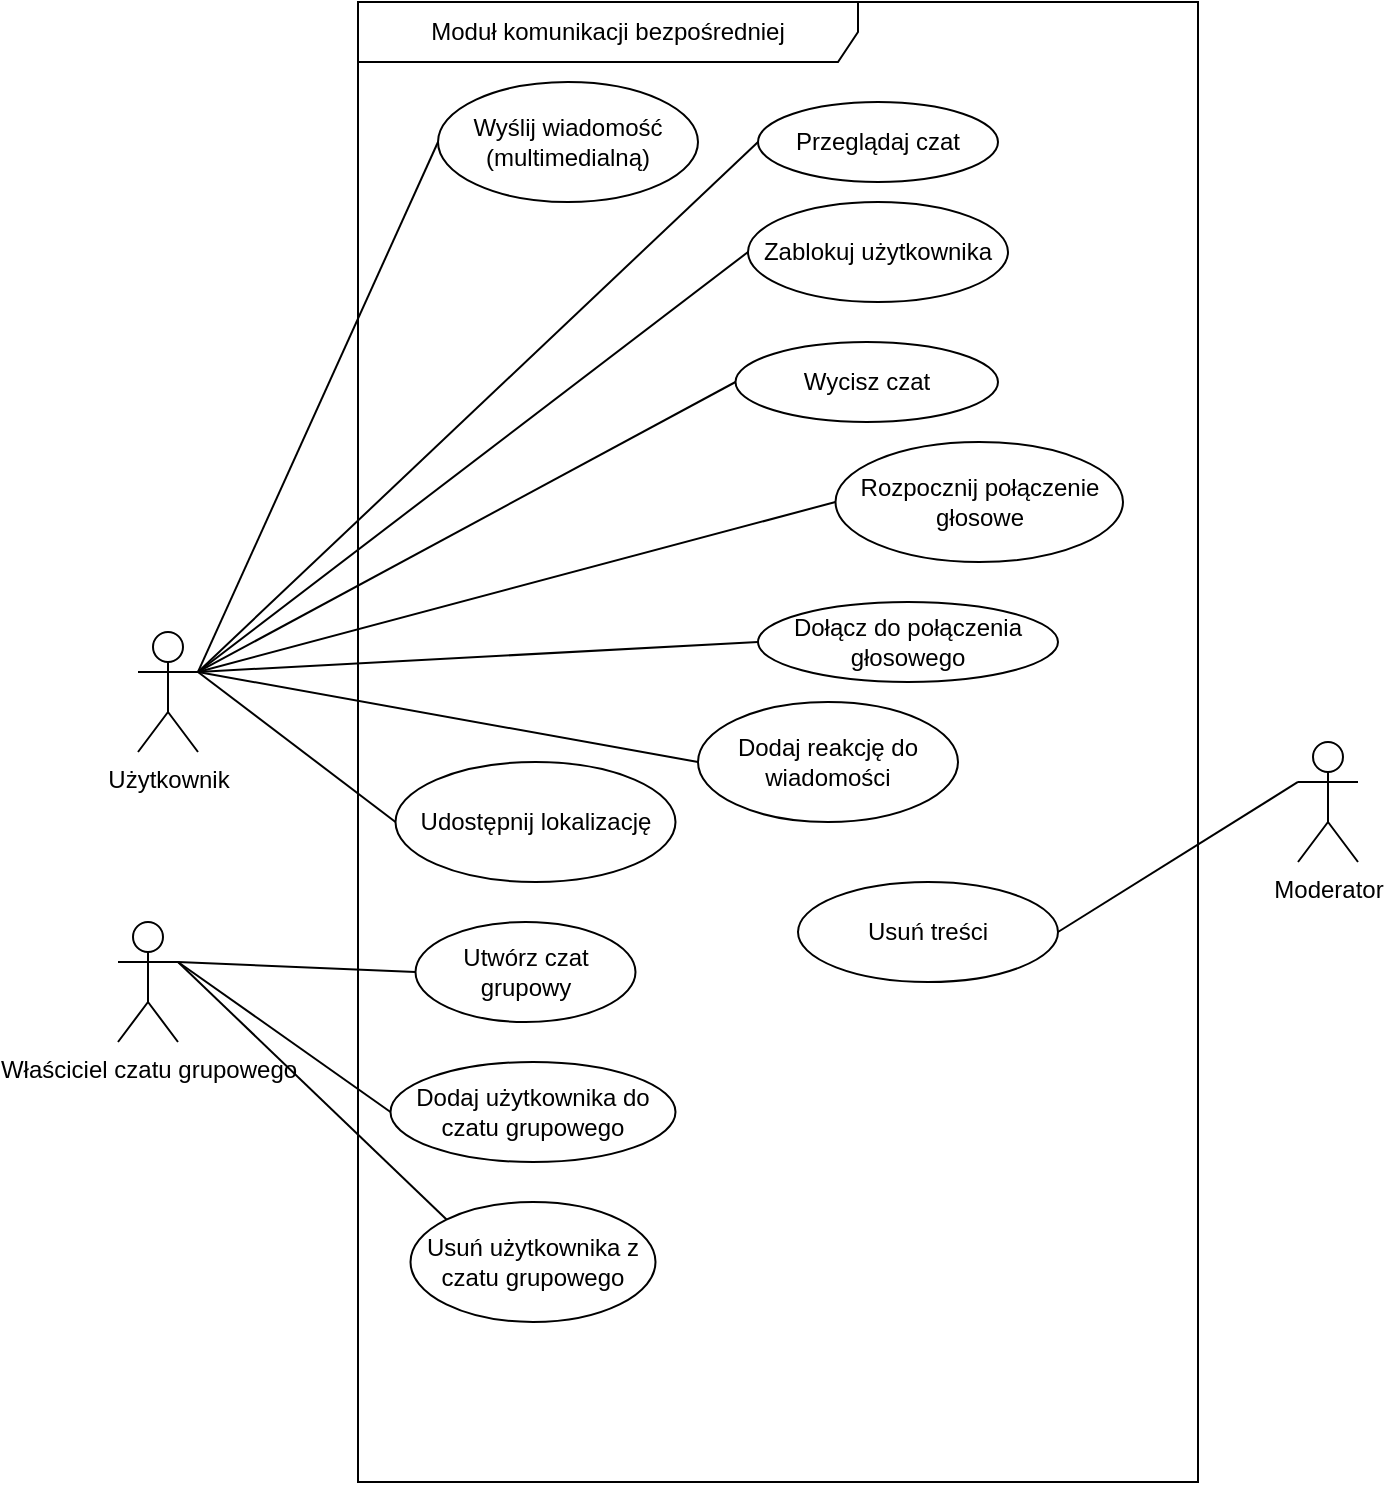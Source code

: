 <mxfile version="26.2.5" pages="4">
  <diagram name="Page-1" id="v_15SCE-572wQa_8veFo">
    <mxGraphModel dx="1058" dy="619" grid="1" gridSize="10" guides="1" tooltips="1" connect="1" arrows="1" fold="1" page="1" pageScale="1" pageWidth="850" pageHeight="1100" math="0" shadow="0">
      <root>
        <mxCell id="0" />
        <mxCell id="1" parent="0" />
        <mxCell id="vSTN6Diw2wIvGlX7Q6Qh-1" value="Moduł komunikacji bezpośredniej" style="shape=umlFrame;whiteSpace=wrap;html=1;pointerEvents=0;width=250;height=30;" parent="1" vertex="1">
          <mxGeometry x="280" y="60" width="420" height="740" as="geometry" />
        </mxCell>
        <mxCell id="26oBZDTvgFsPIgkjkrH8-7" style="rounded=0;orthogonalLoop=1;jettySize=auto;html=1;exitX=1;exitY=0.333;exitDx=0;exitDy=0;exitPerimeter=0;entryX=0;entryY=0.5;entryDx=0;entryDy=0;endArrow=none;startFill=0;" edge="1" parent="1" source="vSTN6Diw2wIvGlX7Q6Qh-2" target="26oBZDTvgFsPIgkjkrH8-1">
          <mxGeometry relative="1" as="geometry" />
        </mxCell>
        <mxCell id="vSTN6Diw2wIvGlX7Q6Qh-2" value="Użytkownik" style="shape=umlActor;verticalLabelPosition=bottom;verticalAlign=top;html=1;" parent="1" vertex="1">
          <mxGeometry x="170" y="375" width="30" height="60" as="geometry" />
        </mxCell>
        <mxCell id="rVkgeNe9eemyirqyG1fS-6" value="Zablokuj użytkownika" style="ellipse;whiteSpace=wrap;html=1;" vertex="1" parent="1">
          <mxGeometry x="475" y="160" width="130" height="50" as="geometry" />
        </mxCell>
        <mxCell id="rVkgeNe9eemyirqyG1fS-7" value="Dodaj użytkownika do czatu grupowego" style="ellipse;whiteSpace=wrap;html=1;" vertex="1" parent="1">
          <mxGeometry x="296.25" y="590" width="142.5" height="50" as="geometry" />
        </mxCell>
        <mxCell id="rVkgeNe9eemyirqyG1fS-8" value="Usuń użytkownika z czatu grupowego" style="ellipse;whiteSpace=wrap;html=1;" vertex="1" parent="1">
          <mxGeometry x="306.25" y="660" width="122.5" height="60" as="geometry" />
        </mxCell>
        <mxCell id="rVkgeNe9eemyirqyG1fS-9" value="Udostępnij lokalizację" style="ellipse;whiteSpace=wrap;html=1;" vertex="1" parent="1">
          <mxGeometry x="298.75" y="440" width="140" height="60" as="geometry" />
        </mxCell>
        <mxCell id="rVkgeNe9eemyirqyG1fS-10" value="Przeglądaj czat" style="ellipse;whiteSpace=wrap;html=1;" vertex="1" parent="1">
          <mxGeometry x="480" y="110" width="120" height="40" as="geometry" />
        </mxCell>
        <mxCell id="26oBZDTvgFsPIgkjkrH8-1" value="Wyślij wiadomość (multimedialną)" style="ellipse;whiteSpace=wrap;html=1;" vertex="1" parent="1">
          <mxGeometry x="320" y="100" width="130" height="60" as="geometry" />
        </mxCell>
        <mxCell id="26oBZDTvgFsPIgkjkrH8-4" value="Utwórz czat grupowy" style="ellipse;whiteSpace=wrap;html=1;" vertex="1" parent="1">
          <mxGeometry x="308.75" y="520" width="110" height="50" as="geometry" />
        </mxCell>
        <mxCell id="26oBZDTvgFsPIgkjkrH8-5" value="Dodaj reakcję do wiadomości" style="ellipse;whiteSpace=wrap;html=1;" vertex="1" parent="1">
          <mxGeometry x="450" y="410" width="130" height="60" as="geometry" />
        </mxCell>
        <mxCell id="26oBZDTvgFsPIgkjkrH8-6" value="Rozpocznij połączenie głosowe" style="ellipse;whiteSpace=wrap;html=1;" vertex="1" parent="1">
          <mxGeometry x="518.75" y="280" width="143.75" height="60" as="geometry" />
        </mxCell>
        <mxCell id="26oBZDTvgFsPIgkjkrH8-8" style="rounded=0;orthogonalLoop=1;jettySize=auto;html=1;entryX=0;entryY=0.5;entryDx=0;entryDy=0;endArrow=none;startFill=0;exitX=1;exitY=0.333;exitDx=0;exitDy=0;exitPerimeter=0;" edge="1" parent="1" source="vSTN6Diw2wIvGlX7Q6Qh-2" target="rVkgeNe9eemyirqyG1fS-10">
          <mxGeometry relative="1" as="geometry">
            <mxPoint x="130" y="350" as="sourcePoint" />
            <mxPoint x="330" y="140" as="targetPoint" />
          </mxGeometry>
        </mxCell>
        <mxCell id="26oBZDTvgFsPIgkjkrH8-11" style="rounded=0;orthogonalLoop=1;jettySize=auto;html=1;entryX=0;entryY=0.5;entryDx=0;entryDy=0;endArrow=none;startFill=0;exitX=1;exitY=0.333;exitDx=0;exitDy=0;exitPerimeter=0;" edge="1" parent="1" source="IcMbdLZvYoic3JaOnlQl-4" target="26oBZDTvgFsPIgkjkrH8-4">
          <mxGeometry relative="1" as="geometry">
            <mxPoint x="130" y="350" as="sourcePoint" />
            <mxPoint x="360" y="170" as="targetPoint" />
          </mxGeometry>
        </mxCell>
        <mxCell id="26oBZDTvgFsPIgkjkrH8-12" style="rounded=0;orthogonalLoop=1;jettySize=auto;html=1;entryX=0;entryY=0.5;entryDx=0;entryDy=0;endArrow=none;startFill=0;exitX=1;exitY=0.333;exitDx=0;exitDy=0;exitPerimeter=0;" edge="1" parent="1" source="vSTN6Diw2wIvGlX7Q6Qh-2" target="26oBZDTvgFsPIgkjkrH8-5">
          <mxGeometry relative="1" as="geometry">
            <mxPoint x="130" y="350" as="sourcePoint" />
            <mxPoint x="370" y="180" as="targetPoint" />
          </mxGeometry>
        </mxCell>
        <mxCell id="26oBZDTvgFsPIgkjkrH8-13" style="rounded=0;orthogonalLoop=1;jettySize=auto;html=1;entryX=0;entryY=0.5;entryDx=0;entryDy=0;endArrow=none;startFill=0;exitX=1;exitY=0.333;exitDx=0;exitDy=0;exitPerimeter=0;" edge="1" parent="1" source="vSTN6Diw2wIvGlX7Q6Qh-2" target="26oBZDTvgFsPIgkjkrH8-6">
          <mxGeometry relative="1" as="geometry">
            <mxPoint x="100" y="350" as="sourcePoint" />
            <mxPoint x="380" y="190" as="targetPoint" />
          </mxGeometry>
        </mxCell>
        <mxCell id="26oBZDTvgFsPIgkjkrH8-14" style="rounded=0;orthogonalLoop=1;jettySize=auto;html=1;entryX=0;entryY=0.5;entryDx=0;entryDy=0;endArrow=none;startFill=0;exitX=1;exitY=0.333;exitDx=0;exitDy=0;exitPerimeter=0;" edge="1" parent="1" source="vSTN6Diw2wIvGlX7Q6Qh-2" target="rVkgeNe9eemyirqyG1fS-6">
          <mxGeometry relative="1" as="geometry">
            <mxPoint x="100" y="350" as="sourcePoint" />
            <mxPoint x="390" y="200" as="targetPoint" />
          </mxGeometry>
        </mxCell>
        <mxCell id="26oBZDTvgFsPIgkjkrH8-15" style="rounded=0;orthogonalLoop=1;jettySize=auto;html=1;entryX=0;entryY=0;entryDx=0;entryDy=0;endArrow=none;startFill=0;exitX=1;exitY=0.333;exitDx=0;exitDy=0;exitPerimeter=0;" edge="1" parent="1" source="IcMbdLZvYoic3JaOnlQl-4" target="rVkgeNe9eemyirqyG1fS-8">
          <mxGeometry relative="1" as="geometry">
            <mxPoint x="130" y="350" as="sourcePoint" />
            <mxPoint x="400" y="210" as="targetPoint" />
          </mxGeometry>
        </mxCell>
        <mxCell id="26oBZDTvgFsPIgkjkrH8-16" style="rounded=0;orthogonalLoop=1;jettySize=auto;html=1;exitX=1;exitY=0.333;exitDx=0;exitDy=0;exitPerimeter=0;entryX=0;entryY=0.5;entryDx=0;entryDy=0;endArrow=none;startFill=0;" edge="1" parent="1" source="vSTN6Diw2wIvGlX7Q6Qh-2" target="rVkgeNe9eemyirqyG1fS-9">
          <mxGeometry relative="1" as="geometry">
            <mxPoint x="220" y="440" as="sourcePoint" />
            <mxPoint x="410" y="220" as="targetPoint" />
          </mxGeometry>
        </mxCell>
        <mxCell id="26oBZDTvgFsPIgkjkrH8-17" style="rounded=0;orthogonalLoop=1;jettySize=auto;html=1;entryX=0;entryY=0.5;entryDx=0;entryDy=0;endArrow=none;startFill=0;exitX=1;exitY=0.333;exitDx=0;exitDy=0;exitPerimeter=0;" edge="1" parent="1" source="IcMbdLZvYoic3JaOnlQl-4" target="rVkgeNe9eemyirqyG1fS-7">
          <mxGeometry relative="1" as="geometry">
            <mxPoint x="130" y="350" as="sourcePoint" />
            <mxPoint x="420" y="230" as="targetPoint" />
          </mxGeometry>
        </mxCell>
        <mxCell id="IcMbdLZvYoic3JaOnlQl-1" value="Wycisz czat" style="ellipse;whiteSpace=wrap;html=1;" vertex="1" parent="1">
          <mxGeometry x="468.75" y="230" width="131.25" height="40" as="geometry" />
        </mxCell>
        <mxCell id="IcMbdLZvYoic3JaOnlQl-2" value="Dołącz do połączenia głosowego" style="ellipse;whiteSpace=wrap;html=1;" vertex="1" parent="1">
          <mxGeometry x="480" y="360" width="150" height="40" as="geometry" />
        </mxCell>
        <mxCell id="IcMbdLZvYoic3JaOnlQl-3" style="rounded=0;orthogonalLoop=1;jettySize=auto;html=1;exitX=0;exitY=0.5;exitDx=0;exitDy=0;entryX=1;entryY=0.333;entryDx=0;entryDy=0;endArrow=none;startFill=0;entryPerimeter=0;" edge="1" parent="1" source="IcMbdLZvYoic3JaOnlQl-2" target="vSTN6Diw2wIvGlX7Q6Qh-2">
          <mxGeometry relative="1" as="geometry">
            <mxPoint x="210" y="405" as="sourcePoint" />
            <mxPoint x="330" y="140" as="targetPoint" />
          </mxGeometry>
        </mxCell>
        <mxCell id="IcMbdLZvYoic3JaOnlQl-4" value="Właściciel czatu grupowego" style="shape=umlActor;verticalLabelPosition=bottom;verticalAlign=top;html=1;" vertex="1" parent="1">
          <mxGeometry x="160" y="520" width="30" height="60" as="geometry" />
        </mxCell>
        <mxCell id="IcMbdLZvYoic3JaOnlQl-7" style="rounded=0;orthogonalLoop=1;jettySize=auto;html=1;entryX=0;entryY=0.5;entryDx=0;entryDy=0;endArrow=none;startFill=0;exitX=1;exitY=0.333;exitDx=0;exitDy=0;exitPerimeter=0;" edge="1" parent="1" source="vSTN6Diw2wIvGlX7Q6Qh-2" target="IcMbdLZvYoic3JaOnlQl-1">
          <mxGeometry relative="1" as="geometry">
            <mxPoint x="210" y="405" as="sourcePoint" />
            <mxPoint x="485" y="195" as="targetPoint" />
          </mxGeometry>
        </mxCell>
        <mxCell id="IcMbdLZvYoic3JaOnlQl-8" value="Moderator" style="shape=umlActor;verticalLabelPosition=bottom;verticalAlign=top;html=1;" vertex="1" parent="1">
          <mxGeometry x="750" y="430" width="30" height="60" as="geometry" />
        </mxCell>
        <mxCell id="IcMbdLZvYoic3JaOnlQl-9" value="Usuń treści" style="ellipse;whiteSpace=wrap;html=1;" vertex="1" parent="1">
          <mxGeometry x="500" y="500" width="130" height="50" as="geometry" />
        </mxCell>
        <mxCell id="IcMbdLZvYoic3JaOnlQl-10" style="rounded=0;orthogonalLoop=1;jettySize=auto;html=1;entryX=0;entryY=0.333;entryDx=0;entryDy=0;endArrow=none;startFill=0;exitX=1;exitY=0.5;exitDx=0;exitDy=0;entryPerimeter=0;" edge="1" parent="1" source="IcMbdLZvYoic3JaOnlQl-9" target="IcMbdLZvYoic3JaOnlQl-8">
          <mxGeometry relative="1" as="geometry">
            <mxPoint x="540" y="630" as="sourcePoint" />
            <mxPoint x="790" y="675" as="targetPoint" />
          </mxGeometry>
        </mxCell>
      </root>
    </mxGraphModel>
  </diagram>
  <diagram id="fFqvYXPcRhw6CR4nWzZR" name="Strona-2">
    <mxGraphModel dx="1428" dy="835" grid="1" gridSize="10" guides="1" tooltips="1" connect="1" arrows="1" fold="1" page="1" pageScale="1" pageWidth="827" pageHeight="1169" math="0" shadow="0">
      <root>
        <mxCell id="0" />
        <mxCell id="1" parent="0" />
        <mxCell id="-1WmBcpgsWetizu-c4b6-1" value="Zarządzanie użytkownikami" style="shape=umlFrame;whiteSpace=wrap;html=1;pointerEvents=0;width=320;height=30;" parent="1" vertex="1">
          <mxGeometry x="210" y="60" width="410" height="550" as="geometry" />
        </mxCell>
        <mxCell id="-1WmBcpgsWetizu-c4b6-43" style="edgeStyle=orthogonalEdgeStyle;rounded=0;orthogonalLoop=1;jettySize=auto;html=1;exitX=0.5;exitY=0.5;exitDx=0;exitDy=0;exitPerimeter=0;entryX=1;entryY=0.5;entryDx=0;entryDy=0;" parent="1" source="-1WmBcpgsWetizu-c4b6-2" target="-1WmBcpgsWetizu-c4b6-24" edge="1">
          <mxGeometry relative="1" as="geometry" />
        </mxCell>
        <mxCell id="-1WmBcpgsWetizu-c4b6-44" style="edgeStyle=orthogonalEdgeStyle;rounded=0;orthogonalLoop=1;jettySize=auto;html=1;exitX=0.5;exitY=0.5;exitDx=0;exitDy=0;exitPerimeter=0;entryX=1;entryY=0.5;entryDx=0;entryDy=0;" parent="1" source="-1WmBcpgsWetizu-c4b6-2" target="-1WmBcpgsWetizu-c4b6-11" edge="1">
          <mxGeometry relative="1" as="geometry" />
        </mxCell>
        <mxCell id="-1WmBcpgsWetizu-c4b6-2" value="&lt;div&gt;Instytucja publiczna&lt;/div&gt;&lt;div&gt;&lt;br&gt;&lt;/div&gt;" style="shape=umlActor;html=1;verticalLabelPosition=bottom;verticalAlign=top;align=center;" parent="1" vertex="1">
          <mxGeometry x="640" y="250" width="70" height="120" as="geometry" />
        </mxCell>
        <mxCell id="-1WmBcpgsWetizu-c4b6-3" value="Rejestracja nowego użytkownika" style="ellipse;whiteSpace=wrap;html=1;" parent="1" vertex="1">
          <mxGeometry x="230" y="100" width="150" height="40" as="geometry" />
        </mxCell>
        <mxCell id="-1WmBcpgsWetizu-c4b6-10" value="Logowanie użytkownika" style="ellipse;whiteSpace=wrap;html=1;" parent="1" vertex="1">
          <mxGeometry x="230" y="150" width="150" height="40" as="geometry" />
        </mxCell>
        <mxCell id="-1WmBcpgsWetizu-c4b6-11" value="Manualna weryfikacja konta" style="ellipse;whiteSpace=wrap;html=1;" parent="1" vertex="1">
          <mxGeometry x="430" y="250" width="150" height="40" as="geometry" />
        </mxCell>
        <mxCell id="-1WmBcpgsWetizu-c4b6-33" style="edgeStyle=orthogonalEdgeStyle;rounded=0;orthogonalLoop=1;jettySize=auto;html=1;exitX=0.5;exitY=0.5;exitDx=0;exitDy=0;exitPerimeter=0;" parent="1" source="-1WmBcpgsWetizu-c4b6-14" target="-1WmBcpgsWetizu-c4b6-16" edge="1">
          <mxGeometry relative="1" as="geometry" />
        </mxCell>
        <mxCell id="-1WmBcpgsWetizu-c4b6-34" style="edgeStyle=orthogonalEdgeStyle;rounded=0;orthogonalLoop=1;jettySize=auto;html=1;exitX=0.5;exitY=0.5;exitDx=0;exitDy=0;exitPerimeter=0;entryX=0;entryY=0.5;entryDx=0;entryDy=0;" parent="1" source="-1WmBcpgsWetizu-c4b6-14" target="-1WmBcpgsWetizu-c4b6-19" edge="1">
          <mxGeometry relative="1" as="geometry" />
        </mxCell>
        <mxCell id="-1WmBcpgsWetizu-c4b6-35" style="edgeStyle=orthogonalEdgeStyle;rounded=0;orthogonalLoop=1;jettySize=auto;html=1;exitX=0.5;exitY=0.5;exitDx=0;exitDy=0;exitPerimeter=0;entryX=0;entryY=0.5;entryDx=0;entryDy=0;" parent="1" source="-1WmBcpgsWetizu-c4b6-14" target="-1WmBcpgsWetizu-c4b6-20" edge="1">
          <mxGeometry relative="1" as="geometry" />
        </mxCell>
        <mxCell id="-1WmBcpgsWetizu-c4b6-36" style="edgeStyle=orthogonalEdgeStyle;rounded=0;orthogonalLoop=1;jettySize=auto;html=1;exitX=0.5;exitY=0.5;exitDx=0;exitDy=0;exitPerimeter=0;entryX=0;entryY=0.5;entryDx=0;entryDy=0;" parent="1" source="-1WmBcpgsWetizu-c4b6-14" target="-1WmBcpgsWetizu-c4b6-21" edge="1">
          <mxGeometry relative="1" as="geometry" />
        </mxCell>
        <mxCell id="-1WmBcpgsWetizu-c4b6-37" style="edgeStyle=orthogonalEdgeStyle;rounded=0;orthogonalLoop=1;jettySize=auto;html=1;exitX=0.5;exitY=0.5;exitDx=0;exitDy=0;exitPerimeter=0;entryX=0;entryY=0.5;entryDx=0;entryDy=0;" parent="1" source="-1WmBcpgsWetizu-c4b6-14" target="-1WmBcpgsWetizu-c4b6-22" edge="1">
          <mxGeometry relative="1" as="geometry" />
        </mxCell>
        <mxCell id="-1WmBcpgsWetizu-c4b6-38" style="edgeStyle=orthogonalEdgeStyle;rounded=0;orthogonalLoop=1;jettySize=auto;html=1;exitX=0.5;exitY=0.5;exitDx=0;exitDy=0;exitPerimeter=0;entryX=0;entryY=0.5;entryDx=0;entryDy=0;" parent="1" source="-1WmBcpgsWetizu-c4b6-14" target="-1WmBcpgsWetizu-c4b6-23" edge="1">
          <mxGeometry relative="1" as="geometry" />
        </mxCell>
        <mxCell id="-1WmBcpgsWetizu-c4b6-39" style="edgeStyle=orthogonalEdgeStyle;rounded=0;orthogonalLoop=1;jettySize=auto;html=1;exitX=0.5;exitY=0.5;exitDx=0;exitDy=0;exitPerimeter=0;" parent="1" source="-1WmBcpgsWetizu-c4b6-14" target="-1WmBcpgsWetizu-c4b6-18" edge="1">
          <mxGeometry relative="1" as="geometry" />
        </mxCell>
        <mxCell id="-1WmBcpgsWetizu-c4b6-40" style="edgeStyle=orthogonalEdgeStyle;rounded=0;orthogonalLoop=1;jettySize=auto;html=1;exitX=0.5;exitY=0.5;exitDx=0;exitDy=0;exitPerimeter=0;" parent="1" source="-1WmBcpgsWetizu-c4b6-14" target="-1WmBcpgsWetizu-c4b6-15" edge="1">
          <mxGeometry relative="1" as="geometry" />
        </mxCell>
        <mxCell id="-1WmBcpgsWetizu-c4b6-41" style="edgeStyle=orthogonalEdgeStyle;rounded=0;orthogonalLoop=1;jettySize=auto;html=1;exitX=0.5;exitY=0.5;exitDx=0;exitDy=0;exitPerimeter=0;entryX=0;entryY=0.5;entryDx=0;entryDy=0;" parent="1" source="-1WmBcpgsWetizu-c4b6-14" target="-1WmBcpgsWetizu-c4b6-10" edge="1">
          <mxGeometry relative="1" as="geometry" />
        </mxCell>
        <mxCell id="-1WmBcpgsWetizu-c4b6-42" style="edgeStyle=orthogonalEdgeStyle;rounded=0;orthogonalLoop=1;jettySize=auto;html=1;exitX=0.5;exitY=0.5;exitDx=0;exitDy=0;exitPerimeter=0;entryX=0;entryY=0.5;entryDx=0;entryDy=0;" parent="1" source="-1WmBcpgsWetizu-c4b6-14" target="-1WmBcpgsWetizu-c4b6-3" edge="1">
          <mxGeometry relative="1" as="geometry" />
        </mxCell>
        <mxCell id="-1WmBcpgsWetizu-c4b6-14" value="&lt;div&gt;Klient&lt;/div&gt;&lt;div&gt;&lt;br&gt;&lt;/div&gt;" style="shape=umlActor;html=1;verticalLabelPosition=bottom;verticalAlign=top;align=center;" parent="1" vertex="1">
          <mxGeometry x="120" y="240" width="70" height="120" as="geometry" />
        </mxCell>
        <mxCell id="-1WmBcpgsWetizu-c4b6-15" value="Edycja profilu" style="ellipse;whiteSpace=wrap;html=1;" parent="1" vertex="1">
          <mxGeometry x="230" y="200" width="150" height="40" as="geometry" />
        </mxCell>
        <mxCell id="-1WmBcpgsWetizu-c4b6-16" value="Resetowanie hasła" style="ellipse;whiteSpace=wrap;html=1;" parent="1" vertex="1">
          <mxGeometry x="230" y="300" width="150" height="40" as="geometry" />
        </mxCell>
        <mxCell id="-1WmBcpgsWetizu-c4b6-18" value="Zmiana hasła" style="ellipse;whiteSpace=wrap;html=1;" parent="1" vertex="1">
          <mxGeometry x="230" y="250" width="150" height="40" as="geometry" />
        </mxCell>
        <mxCell id="-1WmBcpgsWetizu-c4b6-19" value="Zarządzanie zaproszeniami" style="ellipse;whiteSpace=wrap;html=1;" parent="1" vertex="1">
          <mxGeometry x="230" y="350" width="150" height="40" as="geometry" />
        </mxCell>
        <mxCell id="-1WmBcpgsWetizu-c4b6-20" value="Zmiana ustawień prywatności" style="ellipse;whiteSpace=wrap;html=1;" parent="1" vertex="1">
          <mxGeometry x="230" y="400" width="150" height="40" as="geometry" />
        </mxCell>
        <mxCell id="-1WmBcpgsWetizu-c4b6-21" value="Przeglądanie historii logowania" style="ellipse;whiteSpace=wrap;html=1;" parent="1" vertex="1">
          <mxGeometry x="230" y="450" width="150" height="40" as="geometry" />
        </mxCell>
        <mxCell id="-1WmBcpgsWetizu-c4b6-22" value="Wylogowywanie z konta" style="ellipse;whiteSpace=wrap;html=1;" parent="1" vertex="1">
          <mxGeometry x="230" y="500" width="150" height="40" as="geometry" />
        </mxCell>
        <mxCell id="-1WmBcpgsWetizu-c4b6-23" value="Usuniecie konta" style="ellipse;whiteSpace=wrap;html=1;" parent="1" vertex="1">
          <mxGeometry x="230" y="550" width="150" height="40" as="geometry" />
        </mxCell>
        <mxCell id="-1WmBcpgsWetizu-c4b6-24" value="Rejestracja instytucji w systemie" style="ellipse;whiteSpace=wrap;html=1;" parent="1" vertex="1">
          <mxGeometry x="430" y="350" width="150" height="40" as="geometry" />
        </mxCell>
      </root>
    </mxGraphModel>
  </diagram>
  <diagram id="IFX__pMQv4V3y87GyHg5" name="Przypadki użycia grupy posty">
    <mxGraphModel grid="1" page="1" gridSize="10" guides="1" tooltips="1" connect="1" arrows="1" fold="1" pageScale="1" pageWidth="827" pageHeight="1169" math="0" shadow="0">
      <root>
        <mxCell id="0" />
        <mxCell id="1" parent="0" />
        <mxCell id="ee4mcXSeKS4e7yXFHOqT-1" value="" style="rounded=0;whiteSpace=wrap;html=1;" parent="1" vertex="1">
          <mxGeometry x="130" y="10" width="550" height="620" as="geometry" />
        </mxCell>
        <mxCell id="ee4mcXSeKS4e7yXFHOqT-3" value="Użytkownik" style="shape=umlActor;verticalLabelPosition=bottom;verticalAlign=top;html=1;outlineConnect=0;" parent="1" vertex="1">
          <mxGeometry x="740" y="160" width="30" height="60" as="geometry" />
        </mxCell>
        <mxCell id="ee4mcXSeKS4e7yXFHOqT-4" value="Stwórz grupę" style="ellipse;whiteSpace=wrap;html=1;" parent="1" vertex="1">
          <mxGeometry x="190" y="20" width="140" height="70" as="geometry" />
        </mxCell>
        <mxCell id="ee4mcXSeKS4e7yXFHOqT-5" value="Edytuj grupę" style="ellipse;whiteSpace=wrap;html=1;" parent="1" vertex="1">
          <mxGeometry x="210" y="100" width="140" height="70" as="geometry" />
        </mxCell>
        <mxCell id="ee4mcXSeKS4e7yXFHOqT-6" value="usuń grupę" style="ellipse;whiteSpace=wrap;html=1;" parent="1" vertex="1">
          <mxGeometry x="170" y="190" width="140" height="70" as="geometry" />
        </mxCell>
        <mxCell id="ee4mcXSeKS4e7yXFHOqT-7" value="Dodaj post" style="ellipse;whiteSpace=wrap;html=1;" parent="1" vertex="1">
          <mxGeometry x="480" y="30" width="140" height="70" as="geometry" />
        </mxCell>
        <mxCell id="ee4mcXSeKS4e7yXFHOqT-9" value="edytuj post" style="ellipse;whiteSpace=wrap;html=1;" parent="1" vertex="1">
          <mxGeometry x="480" y="120" width="140" height="70" as="geometry" />
        </mxCell>
        <mxCell id="ee4mcXSeKS4e7yXFHOqT-10" value="usuń post" style="ellipse;whiteSpace=wrap;html=1;" parent="1" vertex="1">
          <mxGeometry x="490" y="210" width="140" height="70" as="geometry" />
        </mxCell>
        <mxCell id="ee4mcXSeKS4e7yXFHOqT-11" value="dodaj komentarz" style="ellipse;whiteSpace=wrap;html=1;" parent="1" vertex="1">
          <mxGeometry x="344" y="280" width="140" height="70" as="geometry" />
        </mxCell>
        <mxCell id="ee4mcXSeKS4e7yXFHOqT-12" value="usuń komentarz" style="ellipse;whiteSpace=wrap;html=1;" parent="1" vertex="1">
          <mxGeometry x="380" y="360" width="140" height="70" as="geometry" />
        </mxCell>
        <mxCell id="ee4mcXSeKS4e7yXFHOqT-13" value="dodaj członków grupy" style="ellipse;whiteSpace=wrap;html=1;" parent="1" vertex="1">
          <mxGeometry x="160" y="390" width="140" height="70" as="geometry" />
        </mxCell>
        <mxCell id="ee4mcXSeKS4e7yXFHOqT-14" value="usuń członków grupy" style="ellipse;whiteSpace=wrap;html=1;" parent="1" vertex="1">
          <mxGeometry x="230" y="470" width="140" height="70" as="geometry" />
        </mxCell>
      </root>
    </mxGraphModel>
  </diagram>
  <diagram id="LZMNFE_M2D7H1UGVZnDB" name="Moduł ogłoszeń">
    <mxGraphModel dx="1523" dy="1012" grid="0" gridSize="10" guides="1" tooltips="1" connect="1" arrows="1" fold="1" page="0" pageScale="1" pageWidth="827" pageHeight="1169" math="0" shadow="0">
      <root>
        <mxCell id="0" />
        <mxCell id="1" parent="0" />
        <mxCell id="tD8LZUiWjnnMAxINJ5-5-2" value="Moduł ogłoszeń" style="shape=umlFrame;whiteSpace=wrap;html=1;pointerEvents=0;width=320;height=30;" parent="1" vertex="1">
          <mxGeometry x="-190" y="-37" width="443" height="612" as="geometry" />
        </mxCell>
        <mxCell id="tD8LZUiWjnnMAxINJ5-5-3" value="Dodawanie ogłoszenia sprzedaży" style="ellipse;whiteSpace=wrap;html=1;" parent="1" vertex="1">
          <mxGeometry x="-168" y="6" width="132" height="50" as="geometry" />
        </mxCell>
        <mxCell id="tD8LZUiWjnnMAxINJ5-5-4" value="Kontakt z wystawcą" style="ellipse;whiteSpace=wrap;html=1;" parent="1" vertex="1">
          <mxGeometry x="5" y="325" width="132" height="50" as="geometry" />
        </mxCell>
        <mxCell id="tD8LZUiWjnnMAxINJ5-5-5" value="Edytowanie ogłoszenia" style="ellipse;whiteSpace=wrap;html=1;" parent="1" vertex="1">
          <mxGeometry x="-168" y="256" width="132" height="50" as="geometry" />
        </mxCell>
        <mxCell id="tD8LZUiWjnnMAxINJ5-5-6" value="Zapisz ogłoszenie do ulubionych / na później" style="ellipse;whiteSpace=wrap;html=1;" parent="1" vertex="1">
          <mxGeometry x="-168" y="443" width="132" height="50" as="geometry" />
        </mxCell>
        <mxCell id="tD8LZUiWjnnMAxINJ5-5-7" value="Zobacz historie własnych ogłoszeń" style="ellipse;whiteSpace=wrap;html=1;" parent="1" vertex="1">
          <mxGeometry x="-171" y="386" width="132" height="50" as="geometry" />
        </mxCell>
        <mxCell id="tD8LZUiWjnnMAxINJ5-5-8" value="Wyświetlenie listy ogłoszeń" style="ellipse;whiteSpace=wrap;html=1;" parent="1" vertex="1">
          <mxGeometry x="-168" y="318" width="132" height="50" as="geometry" />
        </mxCell>
        <mxCell id="tD8LZUiWjnnMAxINJ5-5-10" value="Dodawanie ogłoszenia wymiany" style="ellipse;whiteSpace=wrap;html=1;" parent="1" vertex="1">
          <mxGeometry x="-163" y="139" width="132" height="50" as="geometry" />
        </mxCell>
        <mxCell id="tD8LZUiWjnnMAxINJ5-5-11" value="Dodawanie ogłoszenia kupna" style="ellipse;whiteSpace=wrap;html=1;" parent="1" vertex="1">
          <mxGeometry x="-163" y="75" width="132" height="50" as="geometry" />
        </mxCell>
        <mxCell id="tD8LZUiWjnnMAxINJ5-5-12" value="Filtruj ogłoszenia po kategorii" style="ellipse;whiteSpace=wrap;html=1;" parent="1" vertex="1">
          <mxGeometry x="-168" y="512" width="132" height="50" as="geometry" />
        </mxCell>
        <mxCell id="tD8LZUiWjnnMAxINJ5-5-13" value="Zobacz szczegóły ogłoszenia" style="ellipse;whiteSpace=wrap;html=1;" parent="1" vertex="1">
          <mxGeometry x="5" y="72" width="132" height="50" as="geometry" />
        </mxCell>
        <mxCell id="tD8LZUiWjnnMAxINJ5-5-16" value="Oceń sprzedającego&amp;nbsp;&lt;div&gt;po transakcji&lt;/div&gt;" style="ellipse;whiteSpace=wrap;html=1;" parent="1" vertex="1">
          <mxGeometry x="7" y="136" width="132" height="50" as="geometry" />
        </mxCell>
        <mxCell id="tD8LZUiWjnnMAxINJ5-5-17" value="Oznacz ogłoszenie&amp;nbsp;&lt;div&gt;jako nieaktualne / sfinalizowane&lt;/div&gt;" style="ellipse;whiteSpace=wrap;html=1;" parent="1" vertex="1">
          <mxGeometry x="7" y="233.5" width="132" height="71" as="geometry" />
        </mxCell>
        <mxCell id="tD8LZUiWjnnMAxINJ5-5-18" value="&lt;div&gt;Użytkownik&lt;/div&gt;" style="shape=umlActor;html=1;verticalLabelPosition=bottom;verticalAlign=top;align=center;" parent="1" vertex="1">
          <mxGeometry x="-283" y="203" width="70" height="120" as="geometry" />
        </mxCell>
        <mxCell id="tD8LZUiWjnnMAxINJ5-5-19" value="" style="html=1;verticalAlign=bottom;endArrow=none;curved=0;rounded=0;fontSize=12;startSize=8;endSize=8;exitX=0.623;exitY=0.019;exitDx=0;exitDy=0;exitPerimeter=0;entryX=0;entryY=0.5;entryDx=0;entryDy=0;startArrow=none;startFill=0;" parent="1" source="tD8LZUiWjnnMAxINJ5-5-18" target="tD8LZUiWjnnMAxINJ5-5-3" edge="1">
          <mxGeometry width="80" relative="1" as="geometry">
            <mxPoint x="-239" y="182" as="sourcePoint" />
            <mxPoint x="-159" y="182" as="targetPoint" />
            <Array as="points">
              <mxPoint x="-190" y="205" />
              <mxPoint x="-190" y="31" />
            </Array>
          </mxGeometry>
        </mxCell>
        <mxCell id="tD8LZUiWjnnMAxINJ5-5-20" value="" style="html=1;verticalAlign=bottom;endArrow=none;curved=0;rounded=0;fontSize=12;startSize=8;endSize=8;exitX=0.75;exitY=0.1;exitDx=0;exitDy=0;exitPerimeter=0;entryX=0;entryY=0.5;entryDx=0;entryDy=0;startFill=0;" parent="1" source="tD8LZUiWjnnMAxINJ5-5-18" target="tD8LZUiWjnnMAxINJ5-5-11" edge="1">
          <mxGeometry width="80" relative="1" as="geometry">
            <mxPoint x="-248" y="274" as="sourcePoint" />
            <mxPoint x="-258" y="94" as="targetPoint" />
            <Array as="points">
              <mxPoint x="-190" y="215" />
              <mxPoint x="-190" y="100" />
            </Array>
          </mxGeometry>
        </mxCell>
        <mxCell id="tD8LZUiWjnnMAxINJ5-5-22" value="" style="html=1;verticalAlign=bottom;endArrow=none;curved=0;rounded=0;fontSize=12;startSize=8;endSize=8;exitX=0.74;exitY=0.223;exitDx=0;exitDy=0;exitPerimeter=0;entryX=0;entryY=0.5;entryDx=0;entryDy=0;startFill=0;" parent="1" source="tD8LZUiWjnnMAxINJ5-5-18" target="tD8LZUiWjnnMAxINJ5-5-10" edge="1">
          <mxGeometry width="80" relative="1" as="geometry">
            <mxPoint x="-239" y="279" as="sourcePoint" />
            <mxPoint x="-163" y="164" as="targetPoint" />
            <Array as="points">
              <mxPoint x="-190" y="230" />
              <mxPoint x="-190" y="164" />
            </Array>
          </mxGeometry>
        </mxCell>
        <mxCell id="tD8LZUiWjnnMAxINJ5-5-23" value="" style="html=1;verticalAlign=bottom;endArrow=none;curved=0;rounded=0;fontSize=12;startSize=8;endSize=8;entryX=0;entryY=0.5;entryDx=0;entryDy=0;exitX=0.701;exitY=0.17;exitDx=0;exitDy=0;exitPerimeter=0;startFill=0;" parent="1" source="tD8LZUiWjnnMAxINJ5-5-18" target="tD8LZUiWjnnMAxINJ5-5-13" edge="1">
          <mxGeometry width="80" relative="1" as="geometry">
            <mxPoint x="-237" y="221" as="sourcePoint" />
            <mxPoint x="-1" y="128" as="targetPoint" />
            <Array as="points">
              <mxPoint x="-23" y="225" />
              <mxPoint x="-23" y="97" />
            </Array>
          </mxGeometry>
        </mxCell>
        <mxCell id="tD8LZUiWjnnMAxINJ5-5-24" value="" style="html=1;verticalAlign=bottom;endArrow=none;curved=0;rounded=0;fontSize=12;startSize=8;endSize=8;exitX=1;exitY=0.333;exitDx=0;exitDy=0;exitPerimeter=0;entryX=0;entryY=0.5;entryDx=0;entryDy=0;startFill=0;" parent="1" source="tD8LZUiWjnnMAxINJ5-5-18" target="tD8LZUiWjnnMAxINJ5-5-16" edge="1">
          <mxGeometry width="80" relative="1" as="geometry">
            <mxPoint x="-244" y="298" as="sourcePoint" />
            <mxPoint x="5" y="167" as="targetPoint" />
            <Array as="points">
              <mxPoint x="-23" y="246" />
              <mxPoint x="-23" y="161" />
            </Array>
          </mxGeometry>
        </mxCell>
        <mxCell id="tD8LZUiWjnnMAxINJ5-5-25" value="" style="html=1;verticalAlign=bottom;endArrow=none;curved=0;rounded=0;fontSize=12;startSize=8;endSize=8;exitX=1;exitY=0.333;exitDx=0;exitDy=0;exitPerimeter=0;entryX=0;entryY=0.5;entryDx=0;entryDy=0;startFill=0;" parent="1" source="tD8LZUiWjnnMAxINJ5-5-18" target="tD8LZUiWjnnMAxINJ5-5-17" edge="1">
          <mxGeometry width="80" relative="1" as="geometry">
            <mxPoint x="-232" y="352" as="sourcePoint" />
            <mxPoint x="-3" y="270" as="targetPoint" />
            <Array as="points">
              <mxPoint x="-22" y="246" />
              <mxPoint x="-22" y="269" />
            </Array>
          </mxGeometry>
        </mxCell>
        <mxCell id="tD8LZUiWjnnMAxINJ5-5-26" value="" style="html=1;verticalAlign=bottom;endArrow=none;curved=0;rounded=0;fontSize=12;startSize=8;endSize=8;exitX=0.766;exitY=0.163;exitDx=0;exitDy=0;exitPerimeter=0;entryX=0;entryY=0.5;entryDx=0;entryDy=0;startFill=0;" parent="1" source="tD8LZUiWjnnMAxINJ5-5-18" target="tD8LZUiWjnnMAxINJ5-5-4" edge="1">
          <mxGeometry width="80" relative="1" as="geometry">
            <mxPoint x="-222" y="323" as="sourcePoint" />
            <mxPoint x="5" y="347" as="targetPoint" />
            <Array as="points">
              <mxPoint x="-23" y="226" />
              <mxPoint x="-23" y="350" />
            </Array>
          </mxGeometry>
        </mxCell>
        <mxCell id="tD8LZUiWjnnMAxINJ5-5-28" value="" style="html=1;verticalAlign=bottom;endArrow=none;curved=0;rounded=0;fontSize=12;startSize=8;endSize=8;exitX=0.52;exitY=0.648;exitDx=0;exitDy=0;exitPerimeter=0;entryX=0;entryY=0.5;entryDx=0;entryDy=0;startFill=0;" parent="1" source="tD8LZUiWjnnMAxINJ5-5-18" target="tD8LZUiWjnnMAxINJ5-5-5" edge="1">
          <mxGeometry width="80" relative="1" as="geometry">
            <mxPoint x="-422" y="158" as="sourcePoint" />
            <mxPoint x="-177" y="283" as="targetPoint" />
            <Array as="points" />
          </mxGeometry>
        </mxCell>
        <mxCell id="tD8LZUiWjnnMAxINJ5-5-31" value="" style="html=1;verticalAlign=bottom;endArrow=none;curved=0;rounded=0;fontSize=12;startSize=8;endSize=8;exitX=0.5;exitY=0.5;exitDx=0;exitDy=0;exitPerimeter=0;entryX=0;entryY=0.5;entryDx=0;entryDy=0;startFill=0;" parent="1" source="tD8LZUiWjnnMAxINJ5-5-18" target="tD8LZUiWjnnMAxINJ5-5-8" edge="1">
          <mxGeometry width="80" relative="1" as="geometry">
            <mxPoint x="-263" y="342.5" as="sourcePoint" />
            <mxPoint x="-175" y="342.5" as="targetPoint" />
            <Array as="points">
              <mxPoint x="-191" y="263" />
              <mxPoint x="-189" y="343" />
            </Array>
          </mxGeometry>
        </mxCell>
        <mxCell id="tD8LZUiWjnnMAxINJ5-5-32" value="" style="html=1;verticalAlign=bottom;endArrow=none;curved=0;rounded=0;fontSize=12;startSize=8;endSize=8;exitX=0.5;exitY=0.5;exitDx=0;exitDy=0;exitPerimeter=0;entryX=0;entryY=0.5;entryDx=0;entryDy=0;startFill=0;" parent="1" source="tD8LZUiWjnnMAxINJ5-5-18" target="tD8LZUiWjnnMAxINJ5-5-7" edge="1">
          <mxGeometry width="80" relative="1" as="geometry">
            <mxPoint x="-263" y="332" as="sourcePoint" />
            <mxPoint x="-174" y="412" as="targetPoint" />
            <Array as="points">
              <mxPoint x="-190" y="261" />
              <mxPoint x="-190" y="412" />
            </Array>
          </mxGeometry>
        </mxCell>
        <mxCell id="tD8LZUiWjnnMAxINJ5-5-35" value="" style="html=1;verticalAlign=bottom;endArrow=none;curved=0;rounded=0;fontSize=12;startSize=8;endSize=8;exitX=0.52;exitY=0.648;exitDx=0;exitDy=0;exitPerimeter=0;entryX=0;entryY=0.5;entryDx=0;entryDy=0;startFill=0;" parent="1" source="tD8LZUiWjnnMAxINJ5-5-18" target="tD8LZUiWjnnMAxINJ5-5-6" edge="1">
          <mxGeometry width="80" relative="1" as="geometry">
            <mxPoint x="-257" y="320" as="sourcePoint" />
            <mxPoint x="-171" y="468" as="targetPoint" />
            <Array as="points">
              <mxPoint x="-190" y="283" />
              <mxPoint x="-190" y="469" />
            </Array>
          </mxGeometry>
        </mxCell>
        <mxCell id="tD8LZUiWjnnMAxINJ5-5-36" value="" style="html=1;verticalAlign=bottom;endArrow=none;curved=0;rounded=0;fontSize=12;startSize=8;endSize=8;exitX=0.545;exitY=0.663;exitDx=0;exitDy=0;exitPerimeter=0;entryX=0;entryY=0.5;entryDx=0;entryDy=0;startFill=0;" parent="1" source="tD8LZUiWjnnMAxINJ5-5-18" target="tD8LZUiWjnnMAxINJ5-5-12" edge="1">
          <mxGeometry width="80" relative="1" as="geometry">
            <mxPoint x="-256" y="354" as="sourcePoint" />
            <mxPoint x="-168" y="541" as="targetPoint" />
            <Array as="points">
              <mxPoint x="-190" y="283" />
              <mxPoint x="-190" y="537" />
            </Array>
          </mxGeometry>
        </mxCell>
        <mxCell id="cEvpKjjVcYmoADRhnjmM-7" value="Extends" style="endArrow=block;endSize=16;endFill=0;html=1;rounded=0;exitX=1;exitY=0.5;exitDx=0;exitDy=0;entryX=0;entryY=1;entryDx=0;entryDy=0;" edge="1" parent="1" source="tD8LZUiWjnnMAxINJ5-5-8" target="tD8LZUiWjnnMAxINJ5-5-13">
          <mxGeometry width="160" relative="1" as="geometry">
            <mxPoint x="-34" y="350.46" as="sourcePoint" />
            <mxPoint x="25.966" y="121.998" as="targetPoint" />
            <Array as="points">
              <mxPoint x="-3" y="343" />
              <mxPoint x="-3" y="122" />
            </Array>
          </mxGeometry>
        </mxCell>
        <mxCell id="cEvpKjjVcYmoADRhnjmM-8" value="Extends" style="endArrow=block;endSize=16;endFill=0;html=1;rounded=0;exitX=1;exitY=0.5;exitDx=0;exitDy=0;entryX=1;entryY=0.5;entryDx=0;entryDy=0;" edge="1" parent="1" source="tD8LZUiWjnnMAxINJ5-5-13" target="tD8LZUiWjnnMAxINJ5-5-4">
          <mxGeometry width="160" relative="1" as="geometry">
            <mxPoint x="185" y="131" as="sourcePoint" />
            <mxPoint x="174" y="286" as="targetPoint" />
            <Array as="points">
              <mxPoint x="174" y="97" />
              <mxPoint x="169" y="350" />
            </Array>
          </mxGeometry>
        </mxCell>
      </root>
    </mxGraphModel>
  </diagram>
</mxfile>
